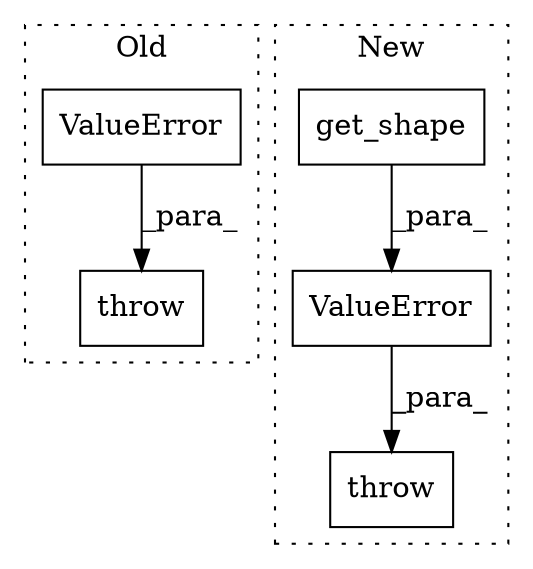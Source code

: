 digraph G {
subgraph cluster0 {
1 [label="ValueError" a="32" s="16644,16694" l="11,1" shape="box"];
3 [label="throw" a="53" s="16638" l="6" shape="box"];
label = "Old";
style="dotted";
}
subgraph cluster1 {
2 [label="get_shape" a="32" s="16940" l="11" shape="box"];
4 [label="ValueError" a="32" s="16829,16951" l="11,1" shape="box"];
5 [label="throw" a="53" s="16823" l="6" shape="box"];
label = "New";
style="dotted";
}
1 -> 3 [label="_para_"];
2 -> 4 [label="_para_"];
4 -> 5 [label="_para_"];
}